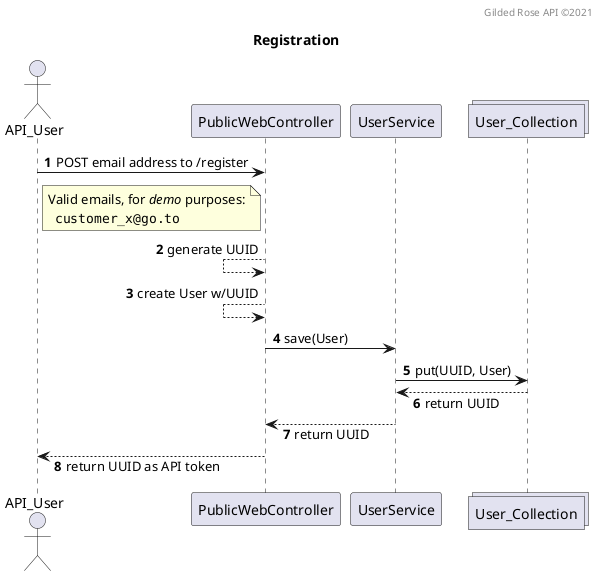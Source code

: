 @startuml
skinparam responseMessageBelowArrow true
autonumber

title Registration
header Gilded Rose API ©2021

actor API_User
participant PublicWebController
participant UserService
collections User_Collection

API_User -> PublicWebController : POST email address to /register
note right of API_User
 Valid emails, for //demo// purposes:
   ""customer_x@go.to""
end note
PublicWebController <-- PublicWebController : generate UUID
PublicWebController <-- PublicWebController : create User w/UUID
PublicWebController -> UserService : save(User)
UserService -> User_Collection : put(UUID, User)
UserService <-- User_Collection : return UUID
PublicWebController <-- UserService : return UUID
API_User <-- PublicWebController : return UUID as API token
@enduml
